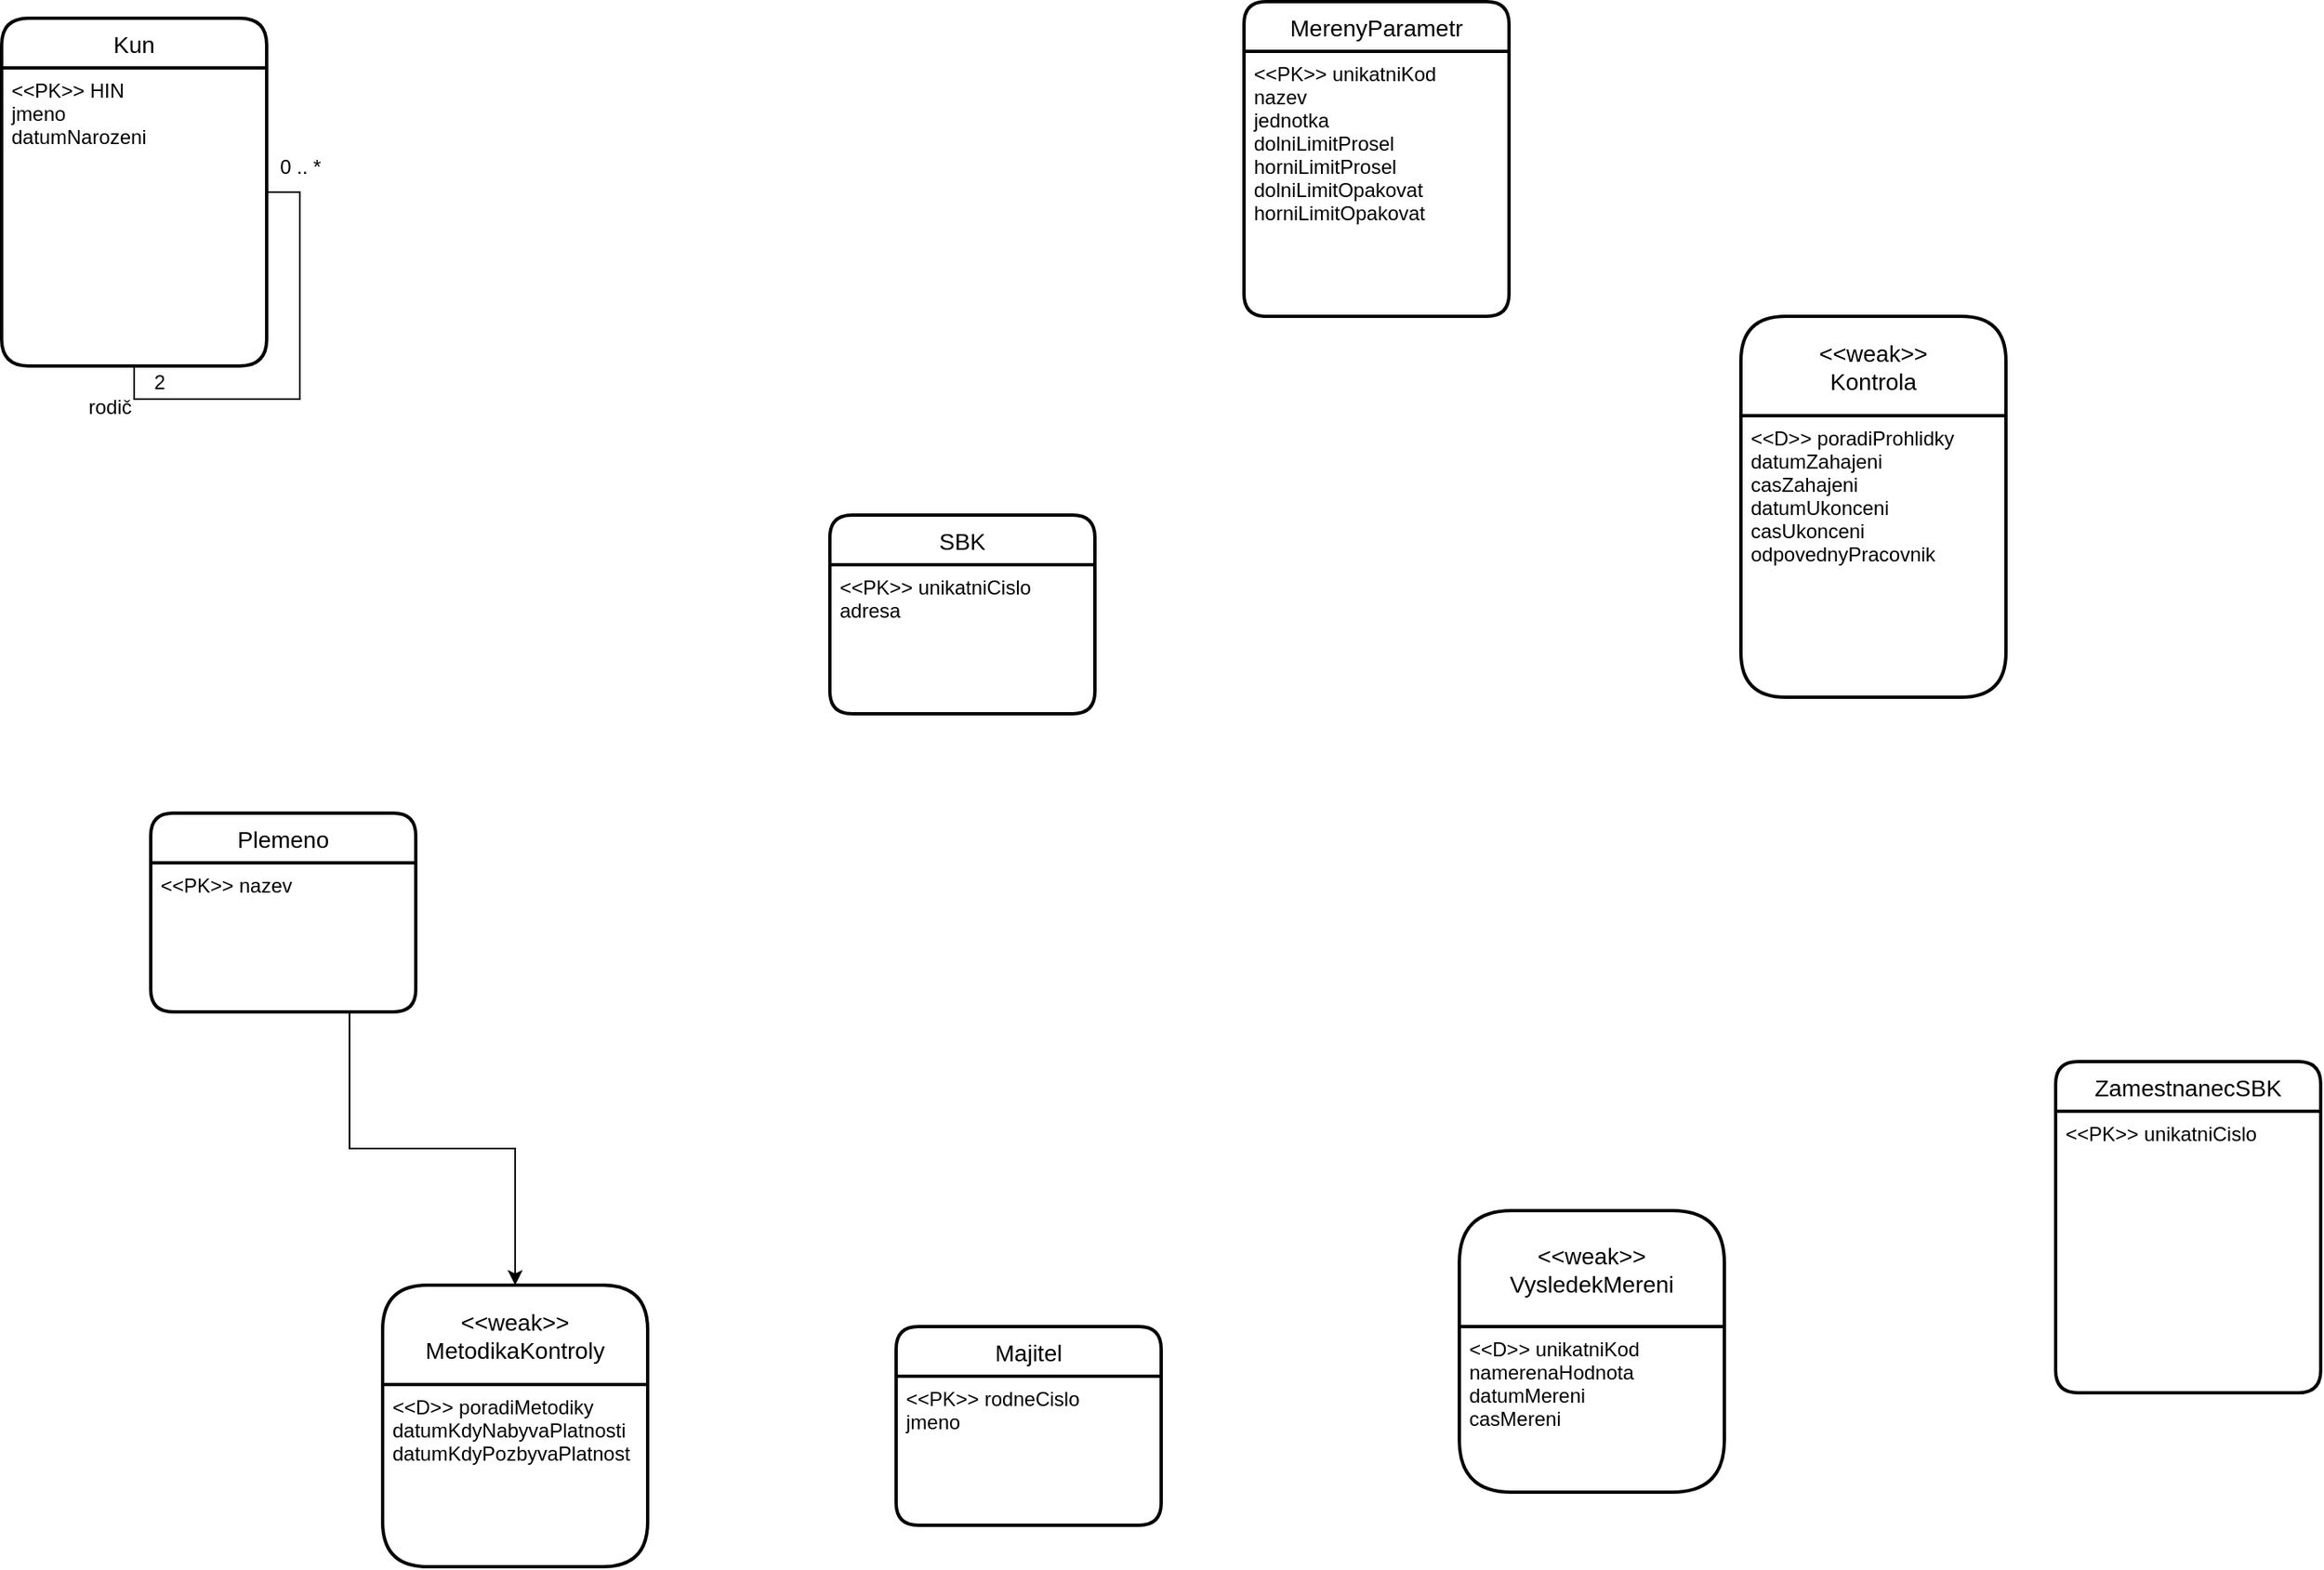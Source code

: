 <mxfile version="20.4.0"><diagram id="LeG7UHnPjFpMSzn5JCBK" name="Page-1"><mxGraphModel dx="1767" dy="1608" grid="1" gridSize="10" guides="1" tooltips="1" connect="1" arrows="1" fold="1" page="1" pageScale="1" pageWidth="850" pageHeight="1100" math="0" shadow="0"><root><mxCell id="0"/><mxCell id="1" parent="0"/><mxCell id="OA-oLFNVdOA2wGZ5d5Lh-62" value="&lt;&lt;weak&gt;&gt;&#xA;Kontrola" style="swimlane;childLayout=stackLayout;horizontal=1;startSize=60;horizontalStack=0;rounded=1;fontSize=14;fontStyle=0;strokeWidth=2;resizeParent=0;resizeLast=1;shadow=0;dashed=0;align=center;" vertex="1" parent="1"><mxGeometry x="620" y="70" width="160" height="230" as="geometry"/></mxCell><mxCell id="OA-oLFNVdOA2wGZ5d5Lh-63" value="&lt;&lt;D&gt;&gt; poradiProhlidky&#xA;datumZahajeni&#xA;casZahajeni&#xA;datumUkonceni&#xA;casUkonceni&#xA;odpovednyPracovnik" style="align=left;strokeColor=none;fillColor=none;spacingLeft=4;fontSize=12;verticalAlign=top;resizable=0;rotatable=0;part=1;" vertex="1" parent="OA-oLFNVdOA2wGZ5d5Lh-62"><mxGeometry y="60" width="160" height="170" as="geometry"/></mxCell><mxCell id="OA-oLFNVdOA2wGZ5d5Lh-64" value="&lt;&lt;weak&gt;&gt;&#xA;MetodikaKontroly" style="swimlane;childLayout=stackLayout;horizontal=1;startSize=60;horizontalStack=0;rounded=1;fontSize=14;fontStyle=0;strokeWidth=2;resizeParent=0;resizeLast=1;shadow=0;dashed=0;align=center;" vertex="1" parent="1"><mxGeometry x="-200" y="655" width="160" height="170" as="geometry"/></mxCell><mxCell id="OA-oLFNVdOA2wGZ5d5Lh-65" value="&lt;&lt;D&gt;&gt; poradiMetodiky&#xA;datumKdyNabyvaPlatnosti&#xA;datumKdyPozbyvaPlatnost&#xA;" style="align=left;strokeColor=none;fillColor=none;spacingLeft=4;fontSize=12;verticalAlign=top;resizable=0;rotatable=0;part=1;" vertex="1" parent="OA-oLFNVdOA2wGZ5d5Lh-64"><mxGeometry y="60" width="160" height="110" as="geometry"/></mxCell><mxCell id="OA-oLFNVdOA2wGZ5d5Lh-66" value="SBK" style="swimlane;childLayout=stackLayout;horizontal=1;startSize=30;horizontalStack=0;rounded=1;fontSize=14;fontStyle=0;strokeWidth=2;resizeParent=0;resizeLast=1;shadow=0;dashed=0;align=center;" vertex="1" parent="1"><mxGeometry x="70" y="190" width="160" height="120" as="geometry"/></mxCell><mxCell id="OA-oLFNVdOA2wGZ5d5Lh-67" value="&lt;&lt;PK&gt;&gt; unikatniCislo&#xA;adresa&#xA;" style="align=left;strokeColor=none;fillColor=none;spacingLeft=4;fontSize=12;verticalAlign=top;resizable=0;rotatable=0;part=1;" vertex="1" parent="OA-oLFNVdOA2wGZ5d5Lh-66"><mxGeometry y="30" width="160" height="90" as="geometry"/></mxCell><mxCell id="OA-oLFNVdOA2wGZ5d5Lh-68" value="ZamestnanecSBK" style="swimlane;childLayout=stackLayout;horizontal=1;startSize=30;horizontalStack=0;rounded=1;fontSize=14;fontStyle=0;strokeWidth=2;resizeParent=0;resizeLast=1;shadow=0;dashed=0;align=center;" vertex="1" parent="1"><mxGeometry x="810" y="520" width="160" height="200" as="geometry"/></mxCell><mxCell id="OA-oLFNVdOA2wGZ5d5Lh-69" value="&lt;&lt;PK&gt;&gt; unikatniCislo&#xA;" style="align=left;strokeColor=none;fillColor=none;spacingLeft=4;fontSize=12;verticalAlign=top;resizable=0;rotatable=0;part=1;" vertex="1" parent="OA-oLFNVdOA2wGZ5d5Lh-68"><mxGeometry y="30" width="160" height="170" as="geometry"/></mxCell><mxCell id="OA-oLFNVdOA2wGZ5d5Lh-70" value="Plemeno" style="swimlane;childLayout=stackLayout;horizontal=1;startSize=30;horizontalStack=0;rounded=1;fontSize=14;fontStyle=0;strokeWidth=2;resizeParent=0;resizeLast=1;shadow=0;dashed=0;align=center;" vertex="1" parent="1"><mxGeometry x="-340" y="370" width="160" height="120" as="geometry"/></mxCell><mxCell id="OA-oLFNVdOA2wGZ5d5Lh-71" value="&lt;&lt;PK&gt;&gt; nazev" style="align=left;strokeColor=none;fillColor=none;spacingLeft=4;fontSize=12;verticalAlign=top;resizable=0;rotatable=0;part=1;" vertex="1" parent="OA-oLFNVdOA2wGZ5d5Lh-70"><mxGeometry y="30" width="160" height="90" as="geometry"/></mxCell><mxCell id="OA-oLFNVdOA2wGZ5d5Lh-72" value="MerenyParametr" style="swimlane;childLayout=stackLayout;horizontal=1;startSize=30;horizontalStack=0;rounded=1;fontSize=14;fontStyle=0;strokeWidth=2;resizeParent=0;resizeLast=1;shadow=0;dashed=0;align=center;" vertex="1" parent="1"><mxGeometry x="320" y="-120" width="160" height="190" as="geometry"/></mxCell><mxCell id="OA-oLFNVdOA2wGZ5d5Lh-73" value="&lt;&lt;PK&gt;&gt; unikatniKod&#xA;nazev&#xA;jednotka&#xA;dolniLimitProsel&#xA;horniLimitProsel&#xA;dolniLimitOpakovat&#xA;horniLimitOpakovat" style="align=left;strokeColor=none;fillColor=none;spacingLeft=4;fontSize=12;verticalAlign=top;resizable=0;rotatable=0;part=1;" vertex="1" parent="OA-oLFNVdOA2wGZ5d5Lh-72"><mxGeometry y="30" width="160" height="160" as="geometry"/></mxCell><mxCell id="OA-oLFNVdOA2wGZ5d5Lh-76" value="&lt;&lt;weak&gt;&gt;&#xA;VysledekMereni" style="swimlane;childLayout=stackLayout;horizontal=1;startSize=70;horizontalStack=0;rounded=1;fontSize=14;fontStyle=0;strokeWidth=2;resizeParent=0;resizeLast=1;shadow=0;dashed=0;align=center;" vertex="1" parent="1"><mxGeometry x="450" y="610" width="160" height="170" as="geometry"/></mxCell><mxCell id="OA-oLFNVdOA2wGZ5d5Lh-77" value="&lt;&lt;D&gt;&gt; unikatniKod&#xA;namerenaHodnota&#xA;datumMereni&#xA;casMereni&#xA;" style="align=left;strokeColor=none;fillColor=none;spacingLeft=4;fontSize=12;verticalAlign=top;resizable=0;rotatable=0;part=1;" vertex="1" parent="OA-oLFNVdOA2wGZ5d5Lh-76"><mxGeometry y="70" width="160" height="100" as="geometry"/></mxCell><mxCell id="OA-oLFNVdOA2wGZ5d5Lh-78" value="Majitel" style="swimlane;childLayout=stackLayout;horizontal=1;startSize=30;horizontalStack=0;rounded=1;fontSize=14;fontStyle=0;strokeWidth=2;resizeParent=0;resizeLast=1;shadow=0;dashed=0;align=center;" vertex="1" parent="1"><mxGeometry x="110" y="680" width="160" height="120" as="geometry"/></mxCell><mxCell id="OA-oLFNVdOA2wGZ5d5Lh-79" value="&lt;&lt;PK&gt;&gt; rodneCislo&#xA;jmeno&#xA;" style="align=left;strokeColor=none;fillColor=none;spacingLeft=4;fontSize=12;verticalAlign=top;resizable=0;rotatable=0;part=1;" vertex="1" parent="OA-oLFNVdOA2wGZ5d5Lh-78"><mxGeometry y="30" width="160" height="90" as="geometry"/></mxCell><mxCell id="OA-oLFNVdOA2wGZ5d5Lh-81" style="edgeStyle=orthogonalEdgeStyle;rounded=0;orthogonalLoop=1;jettySize=auto;html=1;exitX=0.75;exitY=1;exitDx=0;exitDy=0;entryX=0.5;entryY=0;entryDx=0;entryDy=0;" edge="1" parent="1" source="OA-oLFNVdOA2wGZ5d5Lh-71" target="OA-oLFNVdOA2wGZ5d5Lh-64"><mxGeometry relative="1" as="geometry"/></mxCell><mxCell id="OA-oLFNVdOA2wGZ5d5Lh-90" value="" style="group" vertex="1" connectable="0" parent="1"><mxGeometry x="-430" y="-110" width="205" height="250" as="geometry"/></mxCell><mxCell id="OA-oLFNVdOA2wGZ5d5Lh-60" value="Kun" style="swimlane;childLayout=stackLayout;horizontal=1;startSize=30;horizontalStack=0;rounded=1;fontSize=14;fontStyle=0;strokeWidth=2;resizeParent=0;resizeLast=1;shadow=0;dashed=0;align=center;arcSize=18;" vertex="1" parent="OA-oLFNVdOA2wGZ5d5Lh-90"><mxGeometry width="160" height="210" as="geometry"/></mxCell><mxCell id="OA-oLFNVdOA2wGZ5d5Lh-61" value="&lt;&lt;PK&gt;&gt; HIN&#xA;jmeno&#xA;datumNarozeni" style="align=left;strokeColor=none;fillColor=none;spacingLeft=4;fontSize=12;verticalAlign=top;resizable=0;rotatable=0;part=1;" vertex="1" parent="OA-oLFNVdOA2wGZ5d5Lh-60"><mxGeometry y="30" width="160" height="180" as="geometry"/></mxCell><mxCell id="OA-oLFNVdOA2wGZ5d5Lh-86" style="edgeStyle=orthogonalEdgeStyle;rounded=0;orthogonalLoop=1;jettySize=auto;html=1;exitX=1;exitY=0.5;exitDx=0;exitDy=0;entryX=0.5;entryY=1;entryDx=0;entryDy=0;strokeColor=default;endArrow=none;endFill=0;" edge="1" parent="OA-oLFNVdOA2wGZ5d5Lh-60" source="OA-oLFNVdOA2wGZ5d5Lh-60" target="OA-oLFNVdOA2wGZ5d5Lh-61"><mxGeometry relative="1" as="geometry"/></mxCell><mxCell id="OA-oLFNVdOA2wGZ5d5Lh-87" value="&lt;div&gt;rodič&lt;/div&gt;" style="text;html=1;align=center;verticalAlign=middle;resizable=0;points=[];autosize=1;strokeColor=none;fillColor=none;" vertex="1" parent="OA-oLFNVdOA2wGZ5d5Lh-90"><mxGeometry x="40" y="220" width="50" height="30" as="geometry"/></mxCell><mxCell id="OA-oLFNVdOA2wGZ5d5Lh-88" value="&lt;div&gt;0 .. *&lt;/div&gt;" style="text;html=1;align=center;verticalAlign=middle;resizable=0;points=[];autosize=1;strokeColor=none;fillColor=none;" vertex="1" parent="OA-oLFNVdOA2wGZ5d5Lh-90"><mxGeometry x="155" y="75" width="50" height="30" as="geometry"/></mxCell><mxCell id="OA-oLFNVdOA2wGZ5d5Lh-89" value="&lt;div&gt;2&lt;/div&gt;" style="text;html=1;align=center;verticalAlign=middle;resizable=0;points=[];autosize=1;strokeColor=none;fillColor=none;" vertex="1" parent="OA-oLFNVdOA2wGZ5d5Lh-90"><mxGeometry x="80" y="205" width="30" height="30" as="geometry"/></mxCell></root></mxGraphModel></diagram></mxfile>
